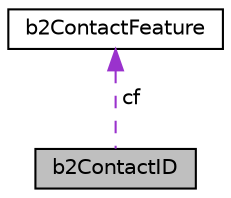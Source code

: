 digraph "b2ContactID"
{
 // LATEX_PDF_SIZE
  edge [fontname="Helvetica",fontsize="10",labelfontname="Helvetica",labelfontsize="10"];
  node [fontname="Helvetica",fontsize="10",shape=record];
  Node1 [label="b2ContactID",height=0.2,width=0.4,color="black", fillcolor="grey75", style="filled", fontcolor="black",tooltip="Contact ids to facilitate warm starting."];
  Node2 -> Node1 [dir="back",color="darkorchid3",fontsize="10",style="dashed",label=" cf" ,fontname="Helvetica"];
  Node2 [label="b2ContactFeature",height=0.2,width=0.4,color="black", fillcolor="white", style="filled",URL="$structb2ContactFeature.html",tooltip=" "];
}
